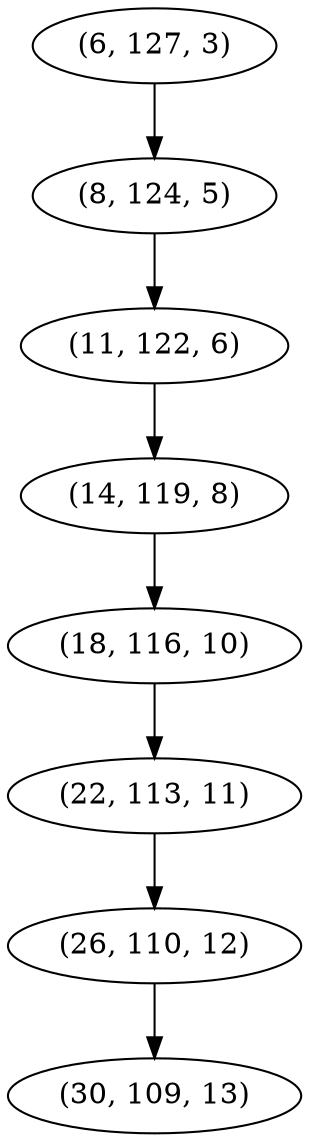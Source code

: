 digraph tree {
    "(6, 127, 3)";
    "(8, 124, 5)";
    "(11, 122, 6)";
    "(14, 119, 8)";
    "(18, 116, 10)";
    "(22, 113, 11)";
    "(26, 110, 12)";
    "(30, 109, 13)";
    "(6, 127, 3)" -> "(8, 124, 5)";
    "(8, 124, 5)" -> "(11, 122, 6)";
    "(11, 122, 6)" -> "(14, 119, 8)";
    "(14, 119, 8)" -> "(18, 116, 10)";
    "(18, 116, 10)" -> "(22, 113, 11)";
    "(22, 113, 11)" -> "(26, 110, 12)";
    "(26, 110, 12)" -> "(30, 109, 13)";
}
